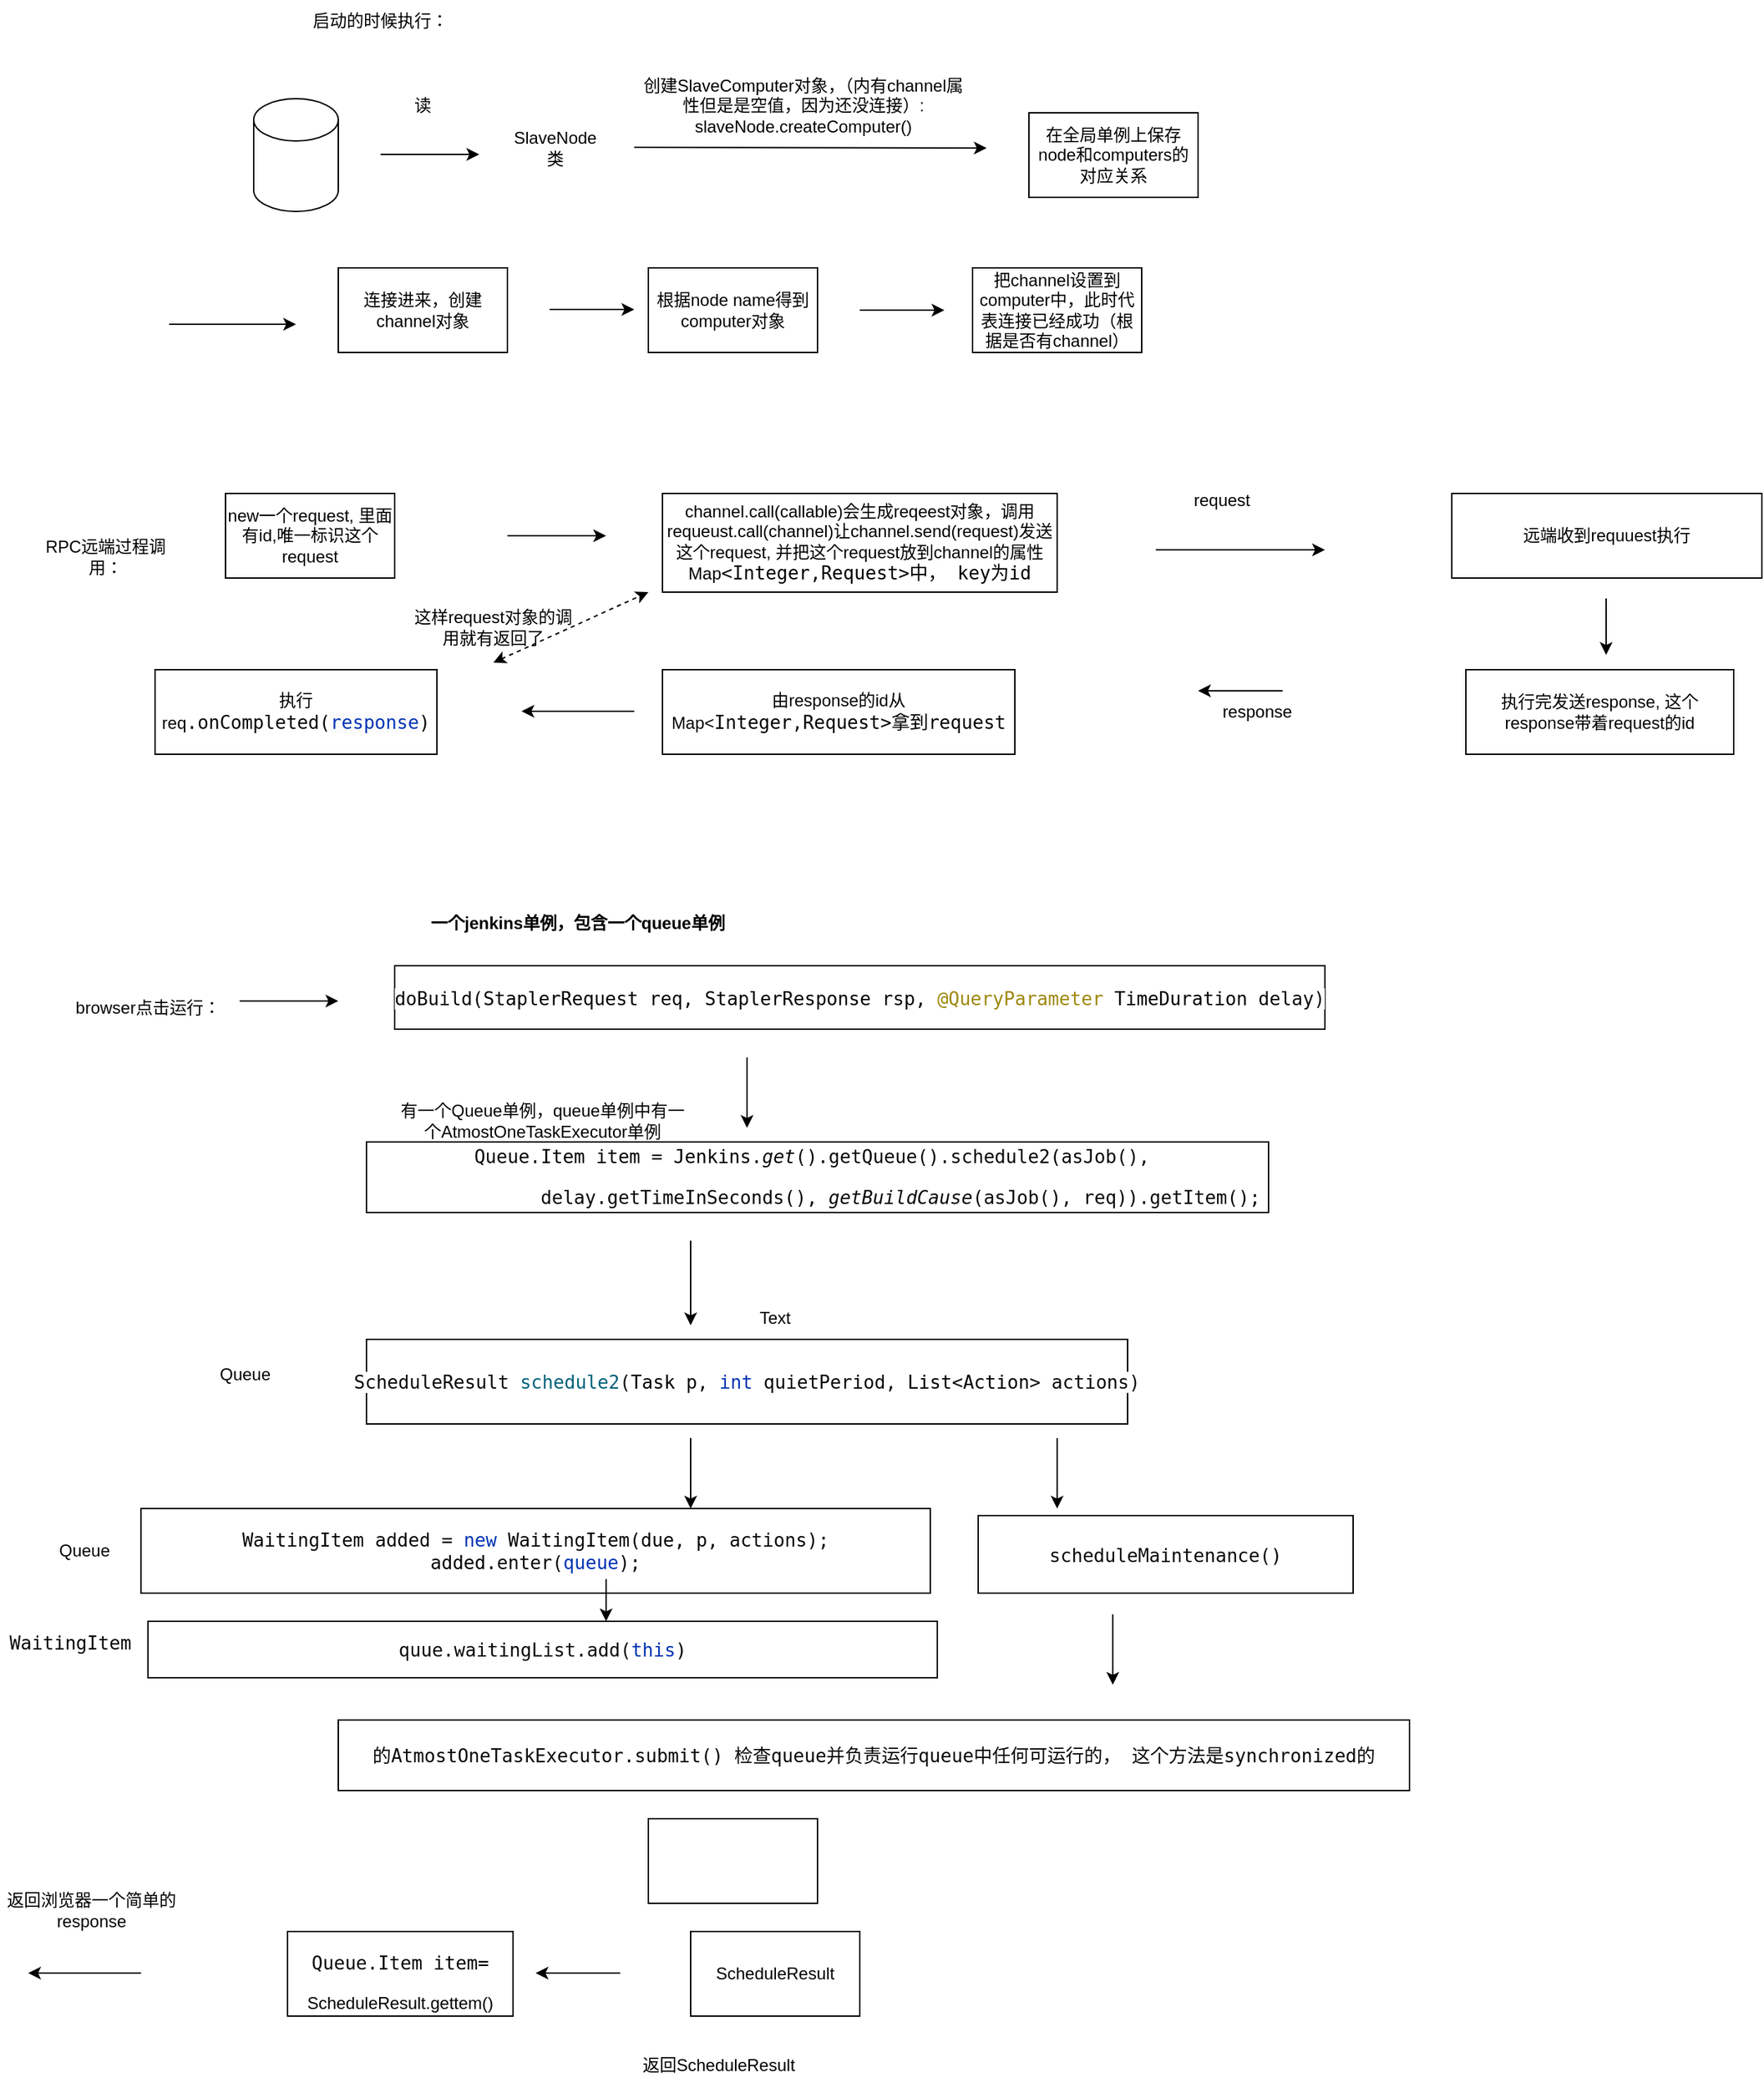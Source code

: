 <mxfile version="22.1.18" type="github">
  <diagram name="第 1 页" id="90UDRl886Aiy-A6zHKXE">
    <mxGraphModel dx="1781" dy="526" grid="1" gridSize="10" guides="1" tooltips="1" connect="1" arrows="1" fold="1" page="1" pageScale="1" pageWidth="827" pageHeight="1169" math="0" shadow="0">
      <root>
        <mxCell id="0" />
        <mxCell id="1" parent="0" />
        <mxCell id="28NPE_NtasM6UTfwgU1X-1" value="" style="shape=cylinder3;whiteSpace=wrap;html=1;boundedLbl=1;backgroundOutline=1;size=15;" parent="1" vertex="1">
          <mxGeometry x="170" y="210" width="60" height="80" as="geometry" />
        </mxCell>
        <mxCell id="28NPE_NtasM6UTfwgU1X-2" value="" style="endArrow=classic;html=1;rounded=0;" parent="1" edge="1">
          <mxGeometry width="50" height="50" relative="1" as="geometry">
            <mxPoint x="260" y="249.5" as="sourcePoint" />
            <mxPoint x="330" y="249.5" as="targetPoint" />
          </mxGeometry>
        </mxCell>
        <mxCell id="28NPE_NtasM6UTfwgU1X-3" value="SlaveNode类" style="text;html=1;strokeColor=none;fillColor=none;align=center;verticalAlign=middle;whiteSpace=wrap;rounded=0;" parent="1" vertex="1">
          <mxGeometry x="354" y="230" width="60" height="30" as="geometry" />
        </mxCell>
        <mxCell id="28NPE_NtasM6UTfwgU1X-4" value="读" style="text;html=1;strokeColor=none;fillColor=none;align=center;verticalAlign=middle;whiteSpace=wrap;rounded=0;" parent="1" vertex="1">
          <mxGeometry x="260" y="200" width="60" height="30" as="geometry" />
        </mxCell>
        <mxCell id="28NPE_NtasM6UTfwgU1X-5" value="" style="endArrow=classic;html=1;rounded=0;" parent="1" edge="1">
          <mxGeometry width="50" height="50" relative="1" as="geometry">
            <mxPoint x="440" y="244.5" as="sourcePoint" />
            <mxPoint x="690" y="245" as="targetPoint" />
          </mxGeometry>
        </mxCell>
        <mxCell id="28NPE_NtasM6UTfwgU1X-6" value="创建SlaveComputer对象，（内有channel属性但是是空值，因为还没连接）: slaveNode.createComputer()" style="text;html=1;strokeColor=none;fillColor=none;align=center;verticalAlign=middle;whiteSpace=wrap;rounded=0;" parent="1" vertex="1">
          <mxGeometry x="440" y="200" width="240" height="30" as="geometry" />
        </mxCell>
        <mxCell id="28NPE_NtasM6UTfwgU1X-7" value="启动的时候执行：" style="text;html=1;strokeColor=none;fillColor=none;align=center;verticalAlign=middle;whiteSpace=wrap;rounded=0;" parent="1" vertex="1">
          <mxGeometry x="200" y="140" width="120" height="30" as="geometry" />
        </mxCell>
        <mxCell id="28NPE_NtasM6UTfwgU1X-9" value="在全局单例上保存node和computers的对应关系" style="rounded=0;whiteSpace=wrap;html=1;" parent="1" vertex="1">
          <mxGeometry x="720" y="220" width="120" height="60" as="geometry" />
        </mxCell>
        <mxCell id="28NPE_NtasM6UTfwgU1X-10" value="" style="endArrow=classic;html=1;rounded=0;" parent="1" edge="1">
          <mxGeometry width="50" height="50" relative="1" as="geometry">
            <mxPoint x="110" y="370" as="sourcePoint" />
            <mxPoint x="200" y="370" as="targetPoint" />
          </mxGeometry>
        </mxCell>
        <mxCell id="28NPE_NtasM6UTfwgU1X-12" value="连接进来，创建channel对象" style="rounded=0;whiteSpace=wrap;html=1;" parent="1" vertex="1">
          <mxGeometry x="230" y="330" width="120" height="60" as="geometry" />
        </mxCell>
        <mxCell id="28NPE_NtasM6UTfwgU1X-13" value="根据node name得到computer对象" style="rounded=0;whiteSpace=wrap;html=1;" parent="1" vertex="1">
          <mxGeometry x="450" y="330" width="120" height="60" as="geometry" />
        </mxCell>
        <mxCell id="28NPE_NtasM6UTfwgU1X-14" value="" style="endArrow=classic;html=1;rounded=0;" parent="1" edge="1">
          <mxGeometry width="50" height="50" relative="1" as="geometry">
            <mxPoint x="380" y="359.5" as="sourcePoint" />
            <mxPoint x="440" y="359.5" as="targetPoint" />
          </mxGeometry>
        </mxCell>
        <mxCell id="28NPE_NtasM6UTfwgU1X-15" value="" style="endArrow=classic;html=1;rounded=0;" parent="1" edge="1">
          <mxGeometry width="50" height="50" relative="1" as="geometry">
            <mxPoint x="600" y="360" as="sourcePoint" />
            <mxPoint x="660" y="360" as="targetPoint" />
          </mxGeometry>
        </mxCell>
        <mxCell id="28NPE_NtasM6UTfwgU1X-16" value="把channel设置到computer中，此时代表连接已经成功（根据是否有channel）" style="rounded=0;whiteSpace=wrap;html=1;" parent="1" vertex="1">
          <mxGeometry x="680" y="330" width="120" height="60" as="geometry" />
        </mxCell>
        <mxCell id="28NPE_NtasM6UTfwgU1X-18" value="" style="endArrow=classic;html=1;rounded=0;" parent="1" edge="1">
          <mxGeometry width="50" height="50" relative="1" as="geometry">
            <mxPoint x="350" y="520" as="sourcePoint" />
            <mxPoint x="420" y="520" as="targetPoint" />
          </mxGeometry>
        </mxCell>
        <mxCell id="28NPE_NtasM6UTfwgU1X-19" value="channel.call(callable)会生成reqeest对象，调用requeust.call(channel)让channel.send(request)发送这个request, 并把这个request放到channel的属性Map&lt;span style=&quot;background-color: rgb(255, 255, 255); color: rgb(8, 8, 8); font-family: &amp;quot;JetBrains Mono&amp;quot;, monospace; font-size: 9.8pt;&quot;&gt;&amp;lt;&lt;/span&gt;&lt;span style=&quot;font-family: &amp;quot;JetBrains Mono&amp;quot;, monospace; font-size: 9.8pt;&quot;&gt;Integer&lt;/span&gt;&lt;span style=&quot;background-color: rgb(255, 255, 255); color: rgb(8, 8, 8); font-family: &amp;quot;JetBrains Mono&amp;quot;, monospace; font-size: 9.8pt;&quot;&gt;,&lt;/span&gt;&lt;span style=&quot;font-family: &amp;quot;JetBrains Mono&amp;quot;, monospace; font-size: 9.8pt;&quot;&gt;Request&amp;gt;中， key为id&lt;/span&gt;" style="rounded=0;whiteSpace=wrap;html=1;" parent="1" vertex="1">
          <mxGeometry x="460" y="490" width="280" height="70" as="geometry" />
        </mxCell>
        <mxCell id="28NPE_NtasM6UTfwgU1X-20" value="new一个request, 里面有id,唯一标识这个request" style="rounded=0;whiteSpace=wrap;html=1;" parent="1" vertex="1">
          <mxGeometry x="150" y="490" width="120" height="60" as="geometry" />
        </mxCell>
        <mxCell id="28NPE_NtasM6UTfwgU1X-22" value="远端收到requuest执行" style="rounded=0;whiteSpace=wrap;html=1;" parent="1" vertex="1">
          <mxGeometry x="1020" y="490" width="220" height="60" as="geometry" />
        </mxCell>
        <mxCell id="28NPE_NtasM6UTfwgU1X-23" value="request" style="text;html=1;strokeColor=none;fillColor=none;align=center;verticalAlign=middle;whiteSpace=wrap;rounded=0;" parent="1" vertex="1">
          <mxGeometry x="827" y="480" width="60" height="30" as="geometry" />
        </mxCell>
        <mxCell id="28NPE_NtasM6UTfwgU1X-24" value="" style="endArrow=classic;html=1;rounded=0;" parent="1" edge="1">
          <mxGeometry width="50" height="50" relative="1" as="geometry">
            <mxPoint x="810" y="530" as="sourcePoint" />
            <mxPoint x="930" y="530" as="targetPoint" />
          </mxGeometry>
        </mxCell>
        <mxCell id="28NPE_NtasM6UTfwgU1X-25" value="" style="endArrow=classic;html=1;rounded=0;" parent="1" edge="1">
          <mxGeometry width="50" height="50" relative="1" as="geometry">
            <mxPoint x="900" y="630" as="sourcePoint" />
            <mxPoint x="840" y="630" as="targetPoint" />
          </mxGeometry>
        </mxCell>
        <mxCell id="28NPE_NtasM6UTfwgU1X-26" value="response" style="text;html=1;strokeColor=none;fillColor=none;align=center;verticalAlign=middle;whiteSpace=wrap;rounded=0;" parent="1" vertex="1">
          <mxGeometry x="827" y="630" width="110" height="30" as="geometry" />
        </mxCell>
        <mxCell id="28NPE_NtasM6UTfwgU1X-27" value="执行完发送response, 这个response带着request的id" style="rounded=0;whiteSpace=wrap;html=1;" parent="1" vertex="1">
          <mxGeometry x="1030" y="615" width="190" height="60" as="geometry" />
        </mxCell>
        <mxCell id="28NPE_NtasM6UTfwgU1X-28" value="" style="endArrow=classic;html=1;rounded=0;" parent="1" edge="1">
          <mxGeometry width="50" height="50" relative="1" as="geometry">
            <mxPoint x="1129.5" y="564.5" as="sourcePoint" />
            <mxPoint x="1129.5" y="604.5" as="targetPoint" />
          </mxGeometry>
        </mxCell>
        <mxCell id="28NPE_NtasM6UTfwgU1X-29" value="由response的id从Map&amp;lt;&lt;span style=&quot;border-color: var(--border-color); font-family: &amp;quot;JetBrains Mono&amp;quot;, monospace; font-size: 9.8pt;&quot;&gt;Integer&lt;/span&gt;&lt;span style=&quot;border-color: var(--border-color); background-color: rgb(255, 255, 255); color: rgb(8, 8, 8); font-family: &amp;quot;JetBrains Mono&amp;quot;, monospace; font-size: 9.8pt;&quot;&gt;,&lt;/span&gt;&lt;span style=&quot;border-color: var(--border-color); font-family: &amp;quot;JetBrains Mono&amp;quot;, monospace; font-size: 9.8pt;&quot;&gt;Request&amp;gt;拿到request&lt;/span&gt;" style="rounded=0;whiteSpace=wrap;html=1;" parent="1" vertex="1">
          <mxGeometry x="460" y="615" width="250" height="60" as="geometry" />
        </mxCell>
        <mxCell id="28NPE_NtasM6UTfwgU1X-30" value="" style="endArrow=classic;html=1;rounded=0;" parent="1" edge="1">
          <mxGeometry width="50" height="50" relative="1" as="geometry">
            <mxPoint x="440" y="644.5" as="sourcePoint" />
            <mxPoint x="360" y="644.5" as="targetPoint" />
          </mxGeometry>
        </mxCell>
        <mxCell id="28NPE_NtasM6UTfwgU1X-31" value="执行req&lt;span style=&quot;background-color: rgb(255, 255, 255); color: rgb(8, 8, 8); font-family: &amp;quot;JetBrains Mono&amp;quot;, monospace; font-size: 9.8pt;&quot;&gt;.onCompleted(&lt;/span&gt;&lt;span style=&quot;font-family: &amp;quot;JetBrains Mono&amp;quot;, monospace; font-size: 9.8pt; background-color: rgb(251, 251, 251);&quot;&gt;&lt;font color=&quot;#0033b3&quot;&gt;response&lt;/font&gt;&lt;/span&gt;&lt;span style=&quot;background-color: rgb(255, 255, 255); color: rgb(8, 8, 8); font-family: &amp;quot;JetBrains Mono&amp;quot;, monospace; font-size: 9.8pt;&quot;&gt;)&lt;/span&gt;" style="rounded=0;whiteSpace=wrap;html=1;" parent="1" vertex="1">
          <mxGeometry x="100" y="615" width="200" height="60" as="geometry" />
        </mxCell>
        <mxCell id="28NPE_NtasM6UTfwgU1X-32" value="" style="endArrow=classic;startArrow=classic;html=1;rounded=0;dashed=1;" parent="1" edge="1">
          <mxGeometry width="50" height="50" relative="1" as="geometry">
            <mxPoint x="340" y="610" as="sourcePoint" />
            <mxPoint x="450" y="560" as="targetPoint" />
          </mxGeometry>
        </mxCell>
        <mxCell id="28NPE_NtasM6UTfwgU1X-34" value="这样request对象的调用就有返回了" style="text;html=1;strokeColor=none;fillColor=none;align=center;verticalAlign=middle;whiteSpace=wrap;rounded=0;" parent="1" vertex="1">
          <mxGeometry x="280" y="570" width="120" height="30" as="geometry" />
        </mxCell>
        <mxCell id="b8TVua-An-_wyIuso2jL-1" value="RPC远端过程调用：" style="text;html=1;strokeColor=none;fillColor=none;align=center;verticalAlign=middle;whiteSpace=wrap;rounded=0;" vertex="1" parent="1">
          <mxGeometry x="10" y="520" width="110" height="30" as="geometry" />
        </mxCell>
        <mxCell id="b8TVua-An-_wyIuso2jL-2" value="browser点击运行：" style="text;html=1;strokeColor=none;fillColor=none;align=center;verticalAlign=middle;whiteSpace=wrap;rounded=0;" vertex="1" parent="1">
          <mxGeometry x="40" y="840" width="110" height="30" as="geometry" />
        </mxCell>
        <mxCell id="b8TVua-An-_wyIuso2jL-3" value="" style="endArrow=classic;html=1;rounded=0;" edge="1" parent="1">
          <mxGeometry width="50" height="50" relative="1" as="geometry">
            <mxPoint x="160" y="850" as="sourcePoint" />
            <mxPoint x="230" y="850" as="targetPoint" />
          </mxGeometry>
        </mxCell>
        <mxCell id="b8TVua-An-_wyIuso2jL-4" value="&lt;pre style=&quot;background-color:#ffffff;color:#080808;font-family:&#39;JetBrains Mono&#39;,monospace;font-size:9.8pt;&quot;&gt;doBuild(&lt;span style=&quot;color:#000000;&quot;&gt;StaplerRequest &lt;/span&gt;req, &lt;span style=&quot;color:#000000;&quot;&gt;StaplerResponse &lt;/span&gt;rsp, &lt;span style=&quot;color:#9e880d;&quot;&gt;@QueryParameter &lt;/span&gt;&lt;span style=&quot;color:#000000;&quot;&gt;TimeDuration &lt;/span&gt;delay)&lt;/pre&gt;" style="rounded=0;whiteSpace=wrap;html=1;" vertex="1" parent="1">
          <mxGeometry x="270" y="825" width="660" height="45" as="geometry" />
        </mxCell>
        <mxCell id="b8TVua-An-_wyIuso2jL-5" value="" style="endArrow=classic;html=1;rounded=0;" edge="1" parent="1">
          <mxGeometry width="50" height="50" relative="1" as="geometry">
            <mxPoint x="520" y="890" as="sourcePoint" />
            <mxPoint x="520" y="940" as="targetPoint" />
          </mxGeometry>
        </mxCell>
        <mxCell id="b8TVua-An-_wyIuso2jL-6" value="&lt;pre style=&quot;background-color:#ffffff;color:#080808;font-family:&#39;JetBrains Mono&#39;,monospace;font-size:9.8pt;&quot;&gt;Queue.&lt;span style=&quot;color:#000000;&quot;&gt;Item item &lt;/span&gt;= &lt;span style=&quot;color:#000000;&quot;&gt;Jenkins&lt;/span&gt;.&lt;span style=&quot;font-style:italic;&quot;&gt;get&lt;/span&gt;().getQueue().schedule2(asJob(), &lt;/pre&gt;&lt;pre style=&quot;background-color:#ffffff;color:#080808;font-family:&#39;JetBrains Mono&#39;,monospace;font-size:9.8pt;&quot;&gt;               delay.getTimeInSeconds(), &lt;span style=&quot;font-style:italic;&quot;&gt;getBuildCause&lt;/span&gt;(asJob(), req)).getItem();&lt;/pre&gt;" style="rounded=0;whiteSpace=wrap;html=1;" vertex="1" parent="1">
          <mxGeometry x="250" y="950" width="640" height="50" as="geometry" />
        </mxCell>
        <mxCell id="b8TVua-An-_wyIuso2jL-7" value="有一个Queue单例，queue单例中有一个AtmostOneTaskExecutor单例" style="text;html=1;strokeColor=none;fillColor=none;align=center;verticalAlign=middle;whiteSpace=wrap;rounded=0;" vertex="1" parent="1">
          <mxGeometry x="270" y="920" width="210" height="30" as="geometry" />
        </mxCell>
        <mxCell id="b8TVua-An-_wyIuso2jL-8" value="&lt;b&gt;一个jenkins单例，包含一个queue单例&lt;/b&gt;" style="text;html=1;strokeColor=none;fillColor=none;align=center;verticalAlign=middle;whiteSpace=wrap;rounded=0;" vertex="1" parent="1">
          <mxGeometry x="260" y="780" width="280" height="30" as="geometry" />
        </mxCell>
        <mxCell id="b8TVua-An-_wyIuso2jL-9" value="" style="endArrow=classic;html=1;rounded=0;" edge="1" parent="1">
          <mxGeometry width="50" height="50" relative="1" as="geometry">
            <mxPoint x="480" y="1020" as="sourcePoint" />
            <mxPoint x="480" y="1080" as="targetPoint" />
          </mxGeometry>
        </mxCell>
        <mxCell id="b8TVua-An-_wyIuso2jL-10" value="&lt;pre style=&quot;background-color:#ffffff;color:#080808;font-family:&#39;JetBrains Mono&#39;,monospace;font-size:9.8pt;&quot;&gt;的AtmostOneTaskExecutor.submit() 检查queue并负责运行queue中任何可运行的， 这个方法是synchronized的&lt;br&gt;&lt;/pre&gt;" style="rounded=0;whiteSpace=wrap;html=1;" vertex="1" parent="1">
          <mxGeometry x="230" y="1360" width="760" height="50" as="geometry" />
        </mxCell>
        <mxCell id="b8TVua-An-_wyIuso2jL-11" value="Text" style="text;html=1;strokeColor=none;fillColor=none;align=center;verticalAlign=middle;whiteSpace=wrap;rounded=0;" vertex="1" parent="1">
          <mxGeometry x="510" y="1060" width="60" height="30" as="geometry" />
        </mxCell>
        <mxCell id="b8TVua-An-_wyIuso2jL-12" value="" style="endArrow=classic;html=1;rounded=0;" edge="1" parent="1">
          <mxGeometry width="50" height="50" relative="1" as="geometry">
            <mxPoint x="90" y="1539.5" as="sourcePoint" />
            <mxPoint x="10" y="1539.5" as="targetPoint" />
          </mxGeometry>
        </mxCell>
        <mxCell id="b8TVua-An-_wyIuso2jL-13" value="返回ScheduleResult" style="text;html=1;strokeColor=none;fillColor=none;align=center;verticalAlign=middle;whiteSpace=wrap;rounded=0;" vertex="1" parent="1">
          <mxGeometry x="420" y="1590" width="160" height="30" as="geometry" />
        </mxCell>
        <mxCell id="b8TVua-An-_wyIuso2jL-14" value="" style="rounded=0;whiteSpace=wrap;html=1;" vertex="1" parent="1">
          <mxGeometry x="450" y="1430" width="120" height="60" as="geometry" />
        </mxCell>
        <mxCell id="b8TVua-An-_wyIuso2jL-16" value="&lt;pre style=&quot;background-color:#ffffff;color:#080808;font-family:&#39;JetBrains Mono&#39;,monospace;font-size:9.8pt;&quot;&gt;ScheduleResult &lt;span style=&quot;color:#00627a;&quot;&gt;schedule2&lt;/span&gt;(&lt;span style=&quot;color:#000000;&quot;&gt;Task &lt;/span&gt;p, &lt;span style=&quot;color:#0033b3;&quot;&gt;int &lt;/span&gt;quietPeriod, &lt;span style=&quot;color:#000000;&quot;&gt;List&lt;/span&gt;&amp;lt;&lt;span style=&quot;color:#000000;&quot;&gt;Action&lt;/span&gt;&amp;gt; actions)&lt;/pre&gt;" style="rounded=0;whiteSpace=wrap;html=1;" vertex="1" parent="1">
          <mxGeometry x="250" y="1090" width="540" height="60" as="geometry" />
        </mxCell>
        <mxCell id="b8TVua-An-_wyIuso2jL-17" value="" style="endArrow=classic;html=1;rounded=0;" edge="1" parent="1">
          <mxGeometry width="50" height="50" relative="1" as="geometry">
            <mxPoint x="480" y="1160" as="sourcePoint" />
            <mxPoint x="480" y="1210" as="targetPoint" />
          </mxGeometry>
        </mxCell>
        <mxCell id="b8TVua-An-_wyIuso2jL-18" value="ScheduleResult" style="rounded=0;whiteSpace=wrap;html=1;" vertex="1" parent="1">
          <mxGeometry x="480" y="1510" width="120" height="60" as="geometry" />
        </mxCell>
        <mxCell id="b8TVua-An-_wyIuso2jL-19" value="&lt;pre style=&quot;background-color:#ffffff;color:#080808;font-family:&#39;JetBrains Mono&#39;,monospace;font-size:9.8pt;&quot;&gt;Queue.&lt;span style=&quot;color:#000000;&quot;&gt;Item item=&lt;/span&gt;&lt;/pre&gt;ScheduleResult.gettem()" style="rounded=0;whiteSpace=wrap;html=1;" vertex="1" parent="1">
          <mxGeometry x="194" y="1510" width="160" height="60" as="geometry" />
        </mxCell>
        <mxCell id="b8TVua-An-_wyIuso2jL-20" value="" style="endArrow=classic;html=1;rounded=0;" edge="1" parent="1">
          <mxGeometry width="50" height="50" relative="1" as="geometry">
            <mxPoint x="430" y="1539.5" as="sourcePoint" />
            <mxPoint x="370" y="1539.5" as="targetPoint" />
          </mxGeometry>
        </mxCell>
        <mxCell id="b8TVua-An-_wyIuso2jL-21" value="返回浏览器一个简单的response" style="text;html=1;strokeColor=none;fillColor=none;align=center;verticalAlign=middle;whiteSpace=wrap;rounded=0;" vertex="1" parent="1">
          <mxGeometry x="-10" y="1480" width="130" height="30" as="geometry" />
        </mxCell>
        <mxCell id="b8TVua-An-_wyIuso2jL-22" value="&lt;pre style=&quot;background-color:#ffffff;color:#080808;font-family:&#39;JetBrains Mono&#39;,monospace;font-size:9.8pt;&quot;&gt;WaitingItem added = &lt;span style=&quot;color:#0033b3;&quot;&gt;new &lt;/span&gt;WaitingItem(&lt;span style=&quot;color:#000000;&quot;&gt;due&lt;/span&gt;, p, actions);&lt;br&gt;&lt;span style=&quot;color:#000000;&quot;&gt;added&lt;/span&gt;.enter(&lt;span style=&quot;color:#0033b3;&quot;&gt;queue&lt;/span&gt;);&lt;/pre&gt;" style="rounded=0;whiteSpace=wrap;html=1;" vertex="1" parent="1">
          <mxGeometry x="90" y="1210" width="560" height="60" as="geometry" />
        </mxCell>
        <mxCell id="b8TVua-An-_wyIuso2jL-23" value="Queue" style="text;html=1;strokeColor=none;fillColor=none;align=center;verticalAlign=middle;whiteSpace=wrap;rounded=0;" vertex="1" parent="1">
          <mxGeometry x="134" y="1100" width="60" height="30" as="geometry" />
        </mxCell>
        <mxCell id="b8TVua-An-_wyIuso2jL-24" value="Queue" style="text;html=1;strokeColor=none;fillColor=none;align=center;verticalAlign=middle;whiteSpace=wrap;rounded=0;" vertex="1" parent="1">
          <mxGeometry x="20" y="1225" width="60" height="30" as="geometry" />
        </mxCell>
        <mxCell id="b8TVua-An-_wyIuso2jL-26" value="&lt;pre style=&quot;background-color:#ffffff;color:#080808;font-family:&#39;JetBrains Mono&#39;,monospace;font-size:9.8pt;&quot;&gt;quue.waitingList.add(&lt;span style=&quot;color:#0033b3;&quot;&gt;this&lt;/span&gt;)&lt;/pre&gt;" style="rounded=0;whiteSpace=wrap;html=1;" vertex="1" parent="1">
          <mxGeometry x="95" y="1290" width="560" height="40" as="geometry" />
        </mxCell>
        <mxCell id="b8TVua-An-_wyIuso2jL-27" value="&lt;pre style=&quot;border-color: var(--border-color); background-color: rgb(255, 255, 255); color: rgb(8, 8, 8); font-family: &amp;quot;JetBrains Mono&amp;quot;, monospace; font-size: 9.8pt;&quot;&gt;WaitingItem&lt;/pre&gt;" style="text;html=1;strokeColor=none;fillColor=none;align=center;verticalAlign=middle;whiteSpace=wrap;rounded=0;" vertex="1" parent="1">
          <mxGeometry x="10" y="1290" width="60" height="30" as="geometry" />
        </mxCell>
        <mxCell id="b8TVua-An-_wyIuso2jL-28" value="&lt;pre style=&quot;background-color:#ffffff;color:#080808;font-family:&#39;JetBrains Mono&#39;,monospace;font-size:9.8pt;&quot;&gt;scheduleMaintenance()&lt;/pre&gt;" style="rounded=0;whiteSpace=wrap;html=1;" vertex="1" parent="1">
          <mxGeometry x="684" y="1215" width="266" height="55" as="geometry" />
        </mxCell>
        <mxCell id="b8TVua-An-_wyIuso2jL-29" value="" style="endArrow=classic;html=1;rounded=0;" edge="1" parent="1">
          <mxGeometry width="50" height="50" relative="1" as="geometry">
            <mxPoint x="740" y="1160" as="sourcePoint" />
            <mxPoint x="740" y="1210" as="targetPoint" />
          </mxGeometry>
        </mxCell>
        <mxCell id="b8TVua-An-_wyIuso2jL-30" value="" style="endArrow=classic;html=1;rounded=0;" edge="1" parent="1">
          <mxGeometry width="50" height="50" relative="1" as="geometry">
            <mxPoint x="779.5" y="1285" as="sourcePoint" />
            <mxPoint x="779.5" y="1335" as="targetPoint" />
          </mxGeometry>
        </mxCell>
        <mxCell id="b8TVua-An-_wyIuso2jL-31" value="" style="endArrow=classic;html=1;rounded=0;" edge="1" parent="1">
          <mxGeometry width="50" height="50" relative="1" as="geometry">
            <mxPoint x="420" y="1260" as="sourcePoint" />
            <mxPoint x="420" y="1290" as="targetPoint" />
          </mxGeometry>
        </mxCell>
      </root>
    </mxGraphModel>
  </diagram>
</mxfile>
